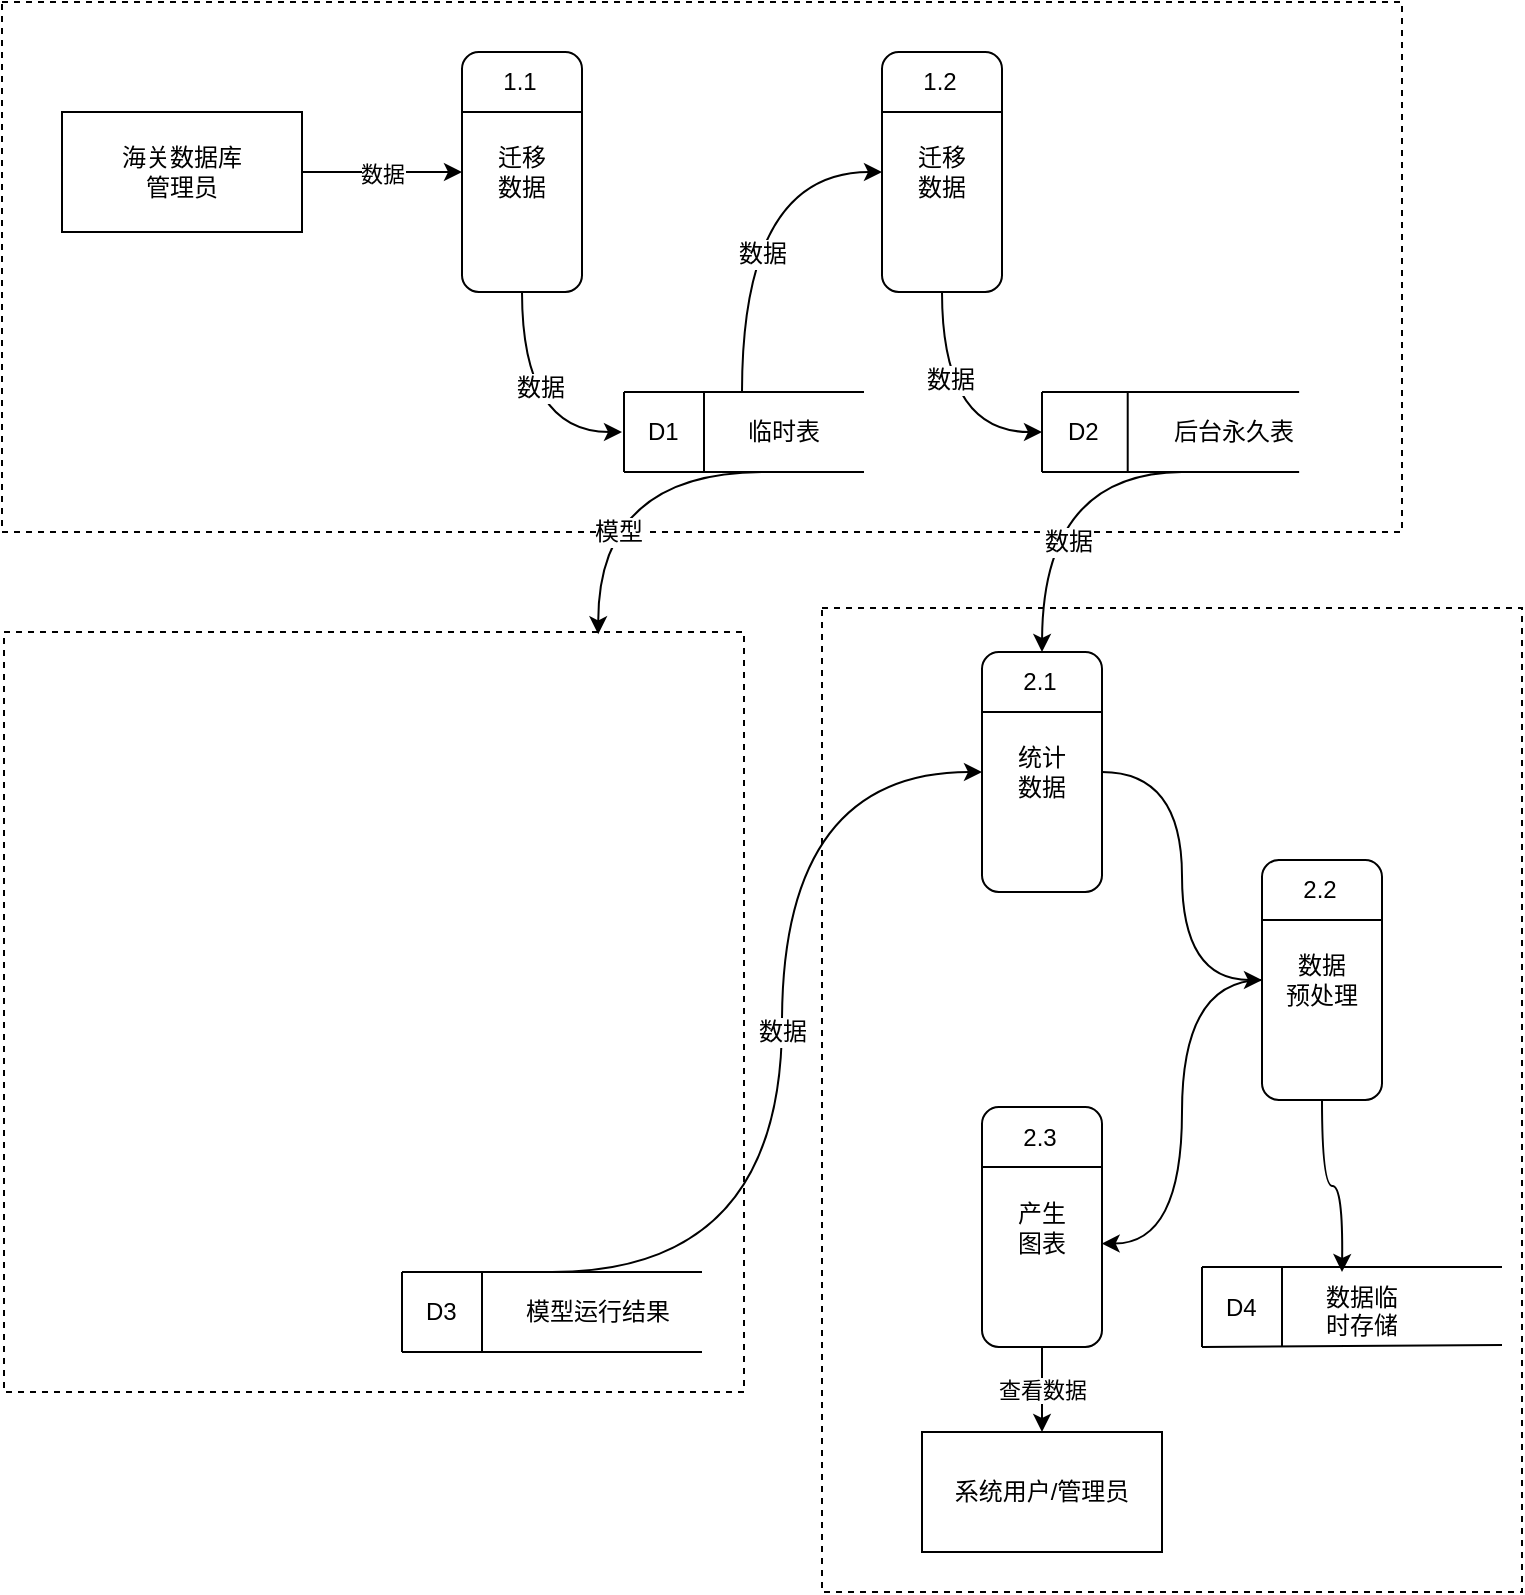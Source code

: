<mxfile version="12.1.3" type="github" pages="3">
  <diagram id="ubA2gV7Gt1cGP0GErZQh" name="数据流图">
    <mxGraphModel dx="1248" dy="713" grid="1" gridSize="10" guides="1" tooltips="1" connect="1" arrows="1" fold="1" page="1" pageScale="1" pageWidth="827" pageHeight="1169" math="0" shadow="0">
      <root>
        <mxCell id="0"/>
        <mxCell id="1" parent="0"/>
        <mxCell id="rPMLSju1ZsLJiRAd3JM2-90" value="" style="rounded=0;whiteSpace=wrap;html=1;dashed=1;" vertex="1" parent="1">
          <mxGeometry x="450" y="308" width="350" height="492" as="geometry"/>
        </mxCell>
        <mxCell id="rPMLSju1ZsLJiRAd3JM2-48" value="" style="rounded=0;whiteSpace=wrap;html=1;dashed=1;" vertex="1" parent="1">
          <mxGeometry x="41" y="320" width="370" height="380" as="geometry"/>
        </mxCell>
        <mxCell id="rPMLSju1ZsLJiRAd3JM2-35" value="" style="rounded=0;whiteSpace=wrap;html=1;dashed=1;" vertex="1" parent="1">
          <mxGeometry x="40" y="5" width="700" height="265" as="geometry"/>
        </mxCell>
        <mxCell id="rPMLSju1ZsLJiRAd3JM2-3" value="数据" style="edgeStyle=orthogonalEdgeStyle;rounded=0;orthogonalLoop=1;jettySize=auto;html=1;" edge="1" parent="1" source="rPMLSju1ZsLJiRAd3JM2-1">
          <mxGeometry relative="1" as="geometry">
            <mxPoint x="270" y="90" as="targetPoint"/>
          </mxGeometry>
        </mxCell>
        <mxCell id="rPMLSju1ZsLJiRAd3JM2-1" value="海关数据库&lt;br&gt;管理员" style="rounded=0;whiteSpace=wrap;html=1;" vertex="1" parent="1">
          <mxGeometry x="70" y="60" width="120" height="60" as="geometry"/>
        </mxCell>
        <mxCell id="rPMLSju1ZsLJiRAd3JM2-16" style="edgeStyle=orthogonalEdgeStyle;rounded=0;orthogonalLoop=1;jettySize=auto;html=1;curved=1;" edge="1" parent="1" source="rPMLSju1ZsLJiRAd3JM2-4">
          <mxGeometry relative="1" as="geometry">
            <mxPoint x="350" y="220" as="targetPoint"/>
            <Array as="points">
              <mxPoint x="300" y="220"/>
            </Array>
          </mxGeometry>
        </mxCell>
        <mxCell id="rPMLSju1ZsLJiRAd3JM2-36" value="数据" style="text;html=1;resizable=0;points=[];align=center;verticalAlign=middle;labelBackgroundColor=#ffffff;" vertex="1" connectable="0" parent="rPMLSju1ZsLJiRAd3JM2-16">
          <mxGeometry x="-0.2" y="9" relative="1" as="geometry">
            <mxPoint as="offset"/>
          </mxGeometry>
        </mxCell>
        <mxCell id="rPMLSju1ZsLJiRAd3JM2-4" value="迁移&lt;br&gt;数据" style="rounded=1;whiteSpace=wrap;html=1;rotation=0;arcSize=14;" vertex="1" parent="1">
          <mxGeometry x="270" y="30" width="60" height="120" as="geometry"/>
        </mxCell>
        <mxCell id="rPMLSju1ZsLJiRAd3JM2-6" value="" style="endArrow=none;html=1;entryX=1;entryY=0.25;entryDx=0;entryDy=0;exitX=0;exitY=0.25;exitDx=0;exitDy=0;" edge="1" parent="1" source="rPMLSju1ZsLJiRAd3JM2-4" target="rPMLSju1ZsLJiRAd3JM2-4">
          <mxGeometry width="50" height="50" relative="1" as="geometry">
            <mxPoint x="470" y="171" as="sourcePoint"/>
            <mxPoint x="440" y="120" as="targetPoint"/>
          </mxGeometry>
        </mxCell>
        <mxCell id="rPMLSju1ZsLJiRAd3JM2-7" value="1.1" style="text;html=1;strokeColor=none;fillColor=none;align=center;verticalAlign=middle;whiteSpace=wrap;rounded=0;" vertex="1" parent="1">
          <mxGeometry x="279" y="35" width="40" height="20" as="geometry"/>
        </mxCell>
        <mxCell id="rPMLSju1ZsLJiRAd3JM2-12" value="" style="group" vertex="1" connectable="0" parent="1">
          <mxGeometry x="351" y="200" width="120" height="40" as="geometry"/>
        </mxCell>
        <mxCell id="rPMLSju1ZsLJiRAd3JM2-8" value="" style="endArrow=none;html=1;" edge="1" parent="rPMLSju1ZsLJiRAd3JM2-12">
          <mxGeometry width="50" height="50" relative="1" as="geometry">
            <mxPoint as="sourcePoint"/>
            <mxPoint x="120" as="targetPoint"/>
          </mxGeometry>
        </mxCell>
        <mxCell id="rPMLSju1ZsLJiRAd3JM2-9" value="" style="endArrow=none;html=1;" edge="1" parent="rPMLSju1ZsLJiRAd3JM2-12">
          <mxGeometry width="50" height="50" relative="1" as="geometry">
            <mxPoint y="40" as="sourcePoint"/>
            <mxPoint x="120" y="40" as="targetPoint"/>
          </mxGeometry>
        </mxCell>
        <mxCell id="rPMLSju1ZsLJiRAd3JM2-10" value="" style="endArrow=none;html=1;" edge="1" parent="rPMLSju1ZsLJiRAd3JM2-12">
          <mxGeometry width="50" height="50" relative="1" as="geometry">
            <mxPoint y="40" as="sourcePoint"/>
            <mxPoint as="targetPoint"/>
          </mxGeometry>
        </mxCell>
        <mxCell id="rPMLSju1ZsLJiRAd3JM2-11" value="" style="endArrow=none;html=1;" edge="1" parent="rPMLSju1ZsLJiRAd3JM2-12">
          <mxGeometry width="50" height="50" relative="1" as="geometry">
            <mxPoint x="40" y="40" as="sourcePoint"/>
            <mxPoint x="40" as="targetPoint"/>
          </mxGeometry>
        </mxCell>
        <mxCell id="rPMLSju1ZsLJiRAd3JM2-15" value="临时表" style="text;html=1;resizable=0;points=[];autosize=1;align=left;verticalAlign=top;spacingTop=-4;" vertex="1" parent="rPMLSju1ZsLJiRAd3JM2-12">
          <mxGeometry x="60" y="10" width="50" height="20" as="geometry"/>
        </mxCell>
        <mxCell id="rPMLSju1ZsLJiRAd3JM2-14" value="D1" style="text;html=1;resizable=0;points=[];autosize=1;align=left;verticalAlign=top;spacingTop=-4;" vertex="1" parent="rPMLSju1ZsLJiRAd3JM2-12">
          <mxGeometry x="10" y="10" width="30" height="20" as="geometry"/>
        </mxCell>
        <mxCell id="rPMLSju1ZsLJiRAd3JM2-23" value="" style="group" vertex="1" connectable="0" parent="1">
          <mxGeometry x="480" y="30" width="60" height="120" as="geometry"/>
        </mxCell>
        <mxCell id="rPMLSju1ZsLJiRAd3JM2-20" value="迁移&lt;br&gt;数据" style="rounded=1;whiteSpace=wrap;html=1;rotation=0;arcSize=14;" vertex="1" parent="rPMLSju1ZsLJiRAd3JM2-23">
          <mxGeometry width="60" height="120" as="geometry"/>
        </mxCell>
        <mxCell id="rPMLSju1ZsLJiRAd3JM2-21" value="" style="endArrow=none;html=1;entryX=1;entryY=0.25;entryDx=0;entryDy=0;exitX=0;exitY=0.25;exitDx=0;exitDy=0;" edge="1" parent="rPMLSju1ZsLJiRAd3JM2-23" source="rPMLSju1ZsLJiRAd3JM2-20" target="rPMLSju1ZsLJiRAd3JM2-20">
          <mxGeometry width="50" height="50" relative="1" as="geometry">
            <mxPoint x="200" y="141" as="sourcePoint"/>
            <mxPoint x="170" y="90" as="targetPoint"/>
          </mxGeometry>
        </mxCell>
        <mxCell id="rPMLSju1ZsLJiRAd3JM2-22" value="1.2" style="text;html=1;strokeColor=none;fillColor=none;align=center;verticalAlign=middle;whiteSpace=wrap;rounded=0;" vertex="1" parent="rPMLSju1ZsLJiRAd3JM2-23">
          <mxGeometry x="9" y="5" width="40" height="20" as="geometry"/>
        </mxCell>
        <mxCell id="rPMLSju1ZsLJiRAd3JM2-25" value="" style="endArrow=classic;html=1;entryX=0;entryY=0.5;entryDx=0;entryDy=0;edgeStyle=orthogonalEdgeStyle;curved=1;" edge="1" parent="1" target="rPMLSju1ZsLJiRAd3JM2-20">
          <mxGeometry width="50" height="50" relative="1" as="geometry">
            <mxPoint x="410" y="200" as="sourcePoint"/>
            <mxPoint x="430" y="150" as="targetPoint"/>
            <Array as="points">
              <mxPoint x="410" y="90"/>
            </Array>
          </mxGeometry>
        </mxCell>
        <mxCell id="rPMLSju1ZsLJiRAd3JM2-37" value="数据" style="text;html=1;resizable=0;points=[];align=center;verticalAlign=middle;labelBackgroundColor=#ffffff;" vertex="1" connectable="0" parent="rPMLSju1ZsLJiRAd3JM2-25">
          <mxGeometry x="-0.233" y="-10" relative="1" as="geometry">
            <mxPoint as="offset"/>
          </mxGeometry>
        </mxCell>
        <mxCell id="rPMLSju1ZsLJiRAd3JM2-26" value="" style="group" vertex="1" connectable="0" parent="1">
          <mxGeometry x="560" y="200" width="150" height="40" as="geometry"/>
        </mxCell>
        <mxCell id="rPMLSju1ZsLJiRAd3JM2-27" value="" style="endArrow=none;html=1;" edge="1" parent="rPMLSju1ZsLJiRAd3JM2-26">
          <mxGeometry width="50" height="50" relative="1" as="geometry">
            <mxPoint as="sourcePoint"/>
            <mxPoint x="128.571" as="targetPoint"/>
          </mxGeometry>
        </mxCell>
        <mxCell id="rPMLSju1ZsLJiRAd3JM2-28" value="" style="endArrow=none;html=1;" edge="1" parent="rPMLSju1ZsLJiRAd3JM2-26">
          <mxGeometry width="50" height="50" relative="1" as="geometry">
            <mxPoint y="40" as="sourcePoint"/>
            <mxPoint x="128.571" y="40" as="targetPoint"/>
          </mxGeometry>
        </mxCell>
        <mxCell id="rPMLSju1ZsLJiRAd3JM2-29" value="" style="endArrow=none;html=1;" edge="1" parent="rPMLSju1ZsLJiRAd3JM2-26">
          <mxGeometry width="50" height="50" relative="1" as="geometry">
            <mxPoint y="40" as="sourcePoint"/>
            <mxPoint as="targetPoint"/>
          </mxGeometry>
        </mxCell>
        <mxCell id="rPMLSju1ZsLJiRAd3JM2-30" value="" style="endArrow=none;html=1;" edge="1" parent="rPMLSju1ZsLJiRAd3JM2-26">
          <mxGeometry width="50" height="50" relative="1" as="geometry">
            <mxPoint x="42.857" y="40" as="sourcePoint"/>
            <mxPoint x="42.857" as="targetPoint"/>
          </mxGeometry>
        </mxCell>
        <mxCell id="rPMLSju1ZsLJiRAd3JM2-31" value="后台永久表" style="text;html=1;resizable=0;points=[];autosize=1;align=left;verticalAlign=top;spacingTop=-4;" vertex="1" parent="rPMLSju1ZsLJiRAd3JM2-26">
          <mxGeometry x="64.286" y="10" width="80" height="20" as="geometry"/>
        </mxCell>
        <mxCell id="rPMLSju1ZsLJiRAd3JM2-32" value="D2" style="text;html=1;resizable=0;points=[];autosize=1;align=left;verticalAlign=top;spacingTop=-4;" vertex="1" parent="rPMLSju1ZsLJiRAd3JM2-26">
          <mxGeometry x="10.714" y="10" width="30" height="20" as="geometry"/>
        </mxCell>
        <mxCell id="rPMLSju1ZsLJiRAd3JM2-34" style="edgeStyle=orthogonalEdgeStyle;rounded=0;orthogonalLoop=1;jettySize=auto;html=1;curved=1;" edge="1" parent="1">
          <mxGeometry relative="1" as="geometry">
            <mxPoint x="560" y="220" as="targetPoint"/>
            <mxPoint x="510" y="150" as="sourcePoint"/>
            <Array as="points">
              <mxPoint x="510" y="220"/>
            </Array>
          </mxGeometry>
        </mxCell>
        <mxCell id="rPMLSju1ZsLJiRAd3JM2-38" value="数据" style="text;html=1;resizable=0;points=[];align=center;verticalAlign=middle;labelBackgroundColor=#ffffff;" vertex="1" connectable="0" parent="rPMLSju1ZsLJiRAd3JM2-34">
          <mxGeometry x="-0.267" y="4" relative="1" as="geometry">
            <mxPoint as="offset"/>
          </mxGeometry>
        </mxCell>
        <mxCell id="rPMLSju1ZsLJiRAd3JM2-50" value="" style="endArrow=classic;html=1;edgeStyle=orthogonalEdgeStyle;curved=1;entryX=0.803;entryY=0.003;entryDx=0;entryDy=0;entryPerimeter=0;" edge="1" parent="1" target="rPMLSju1ZsLJiRAd3JM2-48">
          <mxGeometry width="50" height="50" relative="1" as="geometry">
            <mxPoint x="420" y="240" as="sourcePoint"/>
            <mxPoint x="310" y="250" as="targetPoint"/>
          </mxGeometry>
        </mxCell>
        <mxCell id="rPMLSju1ZsLJiRAd3JM2-63" value="模型" style="text;html=1;resizable=0;points=[];align=center;verticalAlign=middle;labelBackgroundColor=#ffffff;" vertex="1" connectable="0" parent="rPMLSju1ZsLJiRAd3JM2-50">
          <mxGeometry x="0.373" y="10" relative="1" as="geometry">
            <mxPoint as="offset"/>
          </mxGeometry>
        </mxCell>
        <mxCell id="rPMLSju1ZsLJiRAd3JM2-51" value="" style="group" vertex="1" connectable="0" parent="1">
          <mxGeometry x="240" y="640" width="150" height="40" as="geometry"/>
        </mxCell>
        <mxCell id="rPMLSju1ZsLJiRAd3JM2-52" value="" style="endArrow=none;html=1;" edge="1" parent="rPMLSju1ZsLJiRAd3JM2-51">
          <mxGeometry width="50" height="50" relative="1" as="geometry">
            <mxPoint as="sourcePoint"/>
            <mxPoint x="150" as="targetPoint"/>
          </mxGeometry>
        </mxCell>
        <mxCell id="rPMLSju1ZsLJiRAd3JM2-53" value="" style="endArrow=none;html=1;" edge="1" parent="rPMLSju1ZsLJiRAd3JM2-51">
          <mxGeometry width="50" height="50" relative="1" as="geometry">
            <mxPoint y="40" as="sourcePoint"/>
            <mxPoint x="150" y="40" as="targetPoint"/>
          </mxGeometry>
        </mxCell>
        <mxCell id="rPMLSju1ZsLJiRAd3JM2-54" value="" style="endArrow=none;html=1;" edge="1" parent="rPMLSju1ZsLJiRAd3JM2-51">
          <mxGeometry width="50" height="50" relative="1" as="geometry">
            <mxPoint y="40" as="sourcePoint"/>
            <mxPoint as="targetPoint"/>
          </mxGeometry>
        </mxCell>
        <mxCell id="rPMLSju1ZsLJiRAd3JM2-55" value="" style="endArrow=none;html=1;" edge="1" parent="rPMLSju1ZsLJiRAd3JM2-51">
          <mxGeometry width="50" height="50" relative="1" as="geometry">
            <mxPoint x="40" y="40" as="sourcePoint"/>
            <mxPoint x="40" as="targetPoint"/>
          </mxGeometry>
        </mxCell>
        <mxCell id="rPMLSju1ZsLJiRAd3JM2-56" value="模型运行结果" style="text;html=1;resizable=0;points=[];autosize=1;align=left;verticalAlign=top;spacingTop=-4;" vertex="1" parent="rPMLSju1ZsLJiRAd3JM2-51">
          <mxGeometry x="60" y="10" width="90" height="20" as="geometry"/>
        </mxCell>
        <mxCell id="rPMLSju1ZsLJiRAd3JM2-57" value="D3" style="text;html=1;resizable=0;points=[];autosize=1;align=left;verticalAlign=top;spacingTop=-4;" vertex="1" parent="rPMLSju1ZsLJiRAd3JM2-51">
          <mxGeometry x="10" y="10" width="30" height="20" as="geometry"/>
        </mxCell>
        <mxCell id="rPMLSju1ZsLJiRAd3JM2-59" value="" style="endArrow=classic;html=1;edgeStyle=orthogonalEdgeStyle;curved=1;entryX=0;entryY=0.5;entryDx=0;entryDy=0;" edge="1" parent="1" target="rPMLSju1ZsLJiRAd3JM2-67">
          <mxGeometry width="50" height="50" relative="1" as="geometry">
            <mxPoint x="315" y="640" as="sourcePoint"/>
            <mxPoint x="500" y="360" as="targetPoint"/>
            <Array as="points">
              <mxPoint x="430" y="640"/>
              <mxPoint x="430" y="390"/>
            </Array>
          </mxGeometry>
        </mxCell>
        <mxCell id="rPMLSju1ZsLJiRAd3JM2-65" value="数据" style="text;html=1;resizable=0;points=[];align=center;verticalAlign=middle;labelBackgroundColor=#ffffff;" vertex="1" connectable="0" parent="rPMLSju1ZsLJiRAd3JM2-59">
          <mxGeometry x="-0.066" y="-53" relative="1" as="geometry">
            <mxPoint x="-53" y="-18" as="offset"/>
          </mxGeometry>
        </mxCell>
        <mxCell id="rPMLSju1ZsLJiRAd3JM2-61" value="" style="endArrow=classic;html=1;entryX=0.5;entryY=0;entryDx=0;entryDy=0;edgeStyle=orthogonalEdgeStyle;curved=1;" edge="1" parent="1">
          <mxGeometry width="50" height="50" relative="1" as="geometry">
            <mxPoint x="630" y="240" as="sourcePoint"/>
            <mxPoint x="560" y="330" as="targetPoint"/>
          </mxGeometry>
        </mxCell>
        <mxCell id="rPMLSju1ZsLJiRAd3JM2-64" value="数据" style="text;html=1;resizable=0;points=[];align=center;verticalAlign=middle;labelBackgroundColor=#ffffff;" vertex="1" connectable="0" parent="rPMLSju1ZsLJiRAd3JM2-61">
          <mxGeometry x="0.299" y="12" relative="1" as="geometry">
            <mxPoint as="offset"/>
          </mxGeometry>
        </mxCell>
        <mxCell id="rPMLSju1ZsLJiRAd3JM2-70" value="" style="group" vertex="1" connectable="0" parent="1">
          <mxGeometry x="530" y="330" width="60" height="120" as="geometry"/>
        </mxCell>
        <mxCell id="rPMLSju1ZsLJiRAd3JM2-67" value="统计&lt;br&gt;数据" style="rounded=1;whiteSpace=wrap;html=1;rotation=0;arcSize=14;" vertex="1" parent="rPMLSju1ZsLJiRAd3JM2-70">
          <mxGeometry width="60" height="120" as="geometry"/>
        </mxCell>
        <mxCell id="rPMLSju1ZsLJiRAd3JM2-68" value="" style="endArrow=none;html=1;entryX=1;entryY=0.25;entryDx=0;entryDy=0;exitX=0;exitY=0.25;exitDx=0;exitDy=0;" edge="1" parent="rPMLSju1ZsLJiRAd3JM2-70" source="rPMLSju1ZsLJiRAd3JM2-67" target="rPMLSju1ZsLJiRAd3JM2-67">
          <mxGeometry width="50" height="50" relative="1" as="geometry">
            <mxPoint x="200" y="141" as="sourcePoint"/>
            <mxPoint x="170" y="90" as="targetPoint"/>
          </mxGeometry>
        </mxCell>
        <mxCell id="rPMLSju1ZsLJiRAd3JM2-69" value="2.1" style="text;html=1;strokeColor=none;fillColor=none;align=center;verticalAlign=middle;whiteSpace=wrap;rounded=0;" vertex="1" parent="rPMLSju1ZsLJiRAd3JM2-70">
          <mxGeometry x="9" y="5" width="40" height="20" as="geometry"/>
        </mxCell>
        <mxCell id="rPMLSju1ZsLJiRAd3JM2-71" value="" style="group" vertex="1" connectable="0" parent="1">
          <mxGeometry x="640" y="637.5" width="150" height="40" as="geometry"/>
        </mxCell>
        <mxCell id="rPMLSju1ZsLJiRAd3JM2-72" value="" style="endArrow=none;html=1;" edge="1" parent="rPMLSju1ZsLJiRAd3JM2-71">
          <mxGeometry width="50" height="50" relative="1" as="geometry">
            <mxPoint as="sourcePoint"/>
            <mxPoint x="150" as="targetPoint"/>
          </mxGeometry>
        </mxCell>
        <mxCell id="rPMLSju1ZsLJiRAd3JM2-73" value="" style="endArrow=none;html=1;" edge="1" parent="rPMLSju1ZsLJiRAd3JM2-71">
          <mxGeometry width="50" height="50" relative="1" as="geometry">
            <mxPoint y="40" as="sourcePoint"/>
            <mxPoint x="150" y="39" as="targetPoint"/>
          </mxGeometry>
        </mxCell>
        <mxCell id="rPMLSju1ZsLJiRAd3JM2-74" value="" style="endArrow=none;html=1;" edge="1" parent="rPMLSju1ZsLJiRAd3JM2-71">
          <mxGeometry width="50" height="50" relative="1" as="geometry">
            <mxPoint y="40" as="sourcePoint"/>
            <mxPoint as="targetPoint"/>
          </mxGeometry>
        </mxCell>
        <mxCell id="rPMLSju1ZsLJiRAd3JM2-75" value="" style="endArrow=none;html=1;" edge="1" parent="rPMLSju1ZsLJiRAd3JM2-71">
          <mxGeometry width="50" height="50" relative="1" as="geometry">
            <mxPoint x="40" y="40" as="sourcePoint"/>
            <mxPoint x="40" as="targetPoint"/>
          </mxGeometry>
        </mxCell>
        <mxCell id="rPMLSju1ZsLJiRAd3JM2-76" value="数据临&lt;br&gt;时存储" style="text;html=1;resizable=0;points=[];autosize=1;align=left;verticalAlign=top;spacingTop=-4;" vertex="1" parent="rPMLSju1ZsLJiRAd3JM2-71">
          <mxGeometry x="60" y="5" width="50" height="30" as="geometry"/>
        </mxCell>
        <mxCell id="rPMLSju1ZsLJiRAd3JM2-77" value="D4" style="text;html=1;resizable=0;points=[];autosize=1;align=left;verticalAlign=top;spacingTop=-4;" vertex="1" parent="rPMLSju1ZsLJiRAd3JM2-71">
          <mxGeometry x="10" y="10" width="30" height="20" as="geometry"/>
        </mxCell>
        <mxCell id="rPMLSju1ZsLJiRAd3JM2-80" value="" style="group" vertex="1" connectable="0" parent="1">
          <mxGeometry x="530" y="557.5" width="60" height="120" as="geometry"/>
        </mxCell>
        <mxCell id="rPMLSju1ZsLJiRAd3JM2-81" value="产生&lt;br&gt;图表" style="rounded=1;whiteSpace=wrap;html=1;rotation=0;arcSize=14;" vertex="1" parent="rPMLSju1ZsLJiRAd3JM2-80">
          <mxGeometry width="60" height="120" as="geometry"/>
        </mxCell>
        <mxCell id="rPMLSju1ZsLJiRAd3JM2-82" value="" style="endArrow=none;html=1;entryX=1;entryY=0.25;entryDx=0;entryDy=0;exitX=0;exitY=0.25;exitDx=0;exitDy=0;" edge="1" parent="rPMLSju1ZsLJiRAd3JM2-80" source="rPMLSju1ZsLJiRAd3JM2-81" target="rPMLSju1ZsLJiRAd3JM2-81">
          <mxGeometry width="50" height="50" relative="1" as="geometry">
            <mxPoint x="200" y="141" as="sourcePoint"/>
            <mxPoint x="170" y="90" as="targetPoint"/>
          </mxGeometry>
        </mxCell>
        <mxCell id="rPMLSju1ZsLJiRAd3JM2-83" value="2.3" style="text;html=1;strokeColor=none;fillColor=none;align=center;verticalAlign=middle;whiteSpace=wrap;rounded=0;" vertex="1" parent="rPMLSju1ZsLJiRAd3JM2-80">
          <mxGeometry x="9" y="5" width="40" height="20" as="geometry"/>
        </mxCell>
        <mxCell id="rPMLSju1ZsLJiRAd3JM2-88" value="系统用户/管理员" style="rounded=0;whiteSpace=wrap;html=1;" vertex="1" parent="1">
          <mxGeometry x="500" y="720" width="120" height="60" as="geometry"/>
        </mxCell>
        <mxCell id="rPMLSju1ZsLJiRAd3JM2-89" value="查看数据" style="edgeStyle=orthogonalEdgeStyle;curved=1;rounded=0;orthogonalLoop=1;jettySize=auto;html=1;exitX=0.5;exitY=1;exitDx=0;exitDy=0;entryX=0.5;entryY=0;entryDx=0;entryDy=0;" edge="1" parent="1" source="rPMLSju1ZsLJiRAd3JM2-81" target="rPMLSju1ZsLJiRAd3JM2-88">
          <mxGeometry relative="1" as="geometry"/>
        </mxCell>
        <mxCell id="oUGb6AUdclbcwacasClZ-1" value="" style="group" vertex="1" connectable="0" parent="1">
          <mxGeometry x="670" y="434" width="60" height="120" as="geometry"/>
        </mxCell>
        <mxCell id="oUGb6AUdclbcwacasClZ-2" value="数据&lt;br&gt;预处理" style="rounded=1;whiteSpace=wrap;html=1;rotation=0;arcSize=14;" vertex="1" parent="oUGb6AUdclbcwacasClZ-1">
          <mxGeometry width="60" height="120" as="geometry"/>
        </mxCell>
        <mxCell id="oUGb6AUdclbcwacasClZ-3" value="" style="endArrow=none;html=1;entryX=1;entryY=0.25;entryDx=0;entryDy=0;exitX=0;exitY=0.25;exitDx=0;exitDy=0;" edge="1" parent="oUGb6AUdclbcwacasClZ-1" source="oUGb6AUdclbcwacasClZ-2" target="oUGb6AUdclbcwacasClZ-2">
          <mxGeometry width="50" height="50" relative="1" as="geometry">
            <mxPoint x="200" y="141" as="sourcePoint"/>
            <mxPoint x="170" y="90" as="targetPoint"/>
          </mxGeometry>
        </mxCell>
        <mxCell id="oUGb6AUdclbcwacasClZ-4" value="2.2" style="text;html=1;strokeColor=none;fillColor=none;align=center;verticalAlign=middle;whiteSpace=wrap;rounded=0;" vertex="1" parent="oUGb6AUdclbcwacasClZ-1">
          <mxGeometry x="9" y="5" width="40" height="20" as="geometry"/>
        </mxCell>
        <mxCell id="oUGb6AUdclbcwacasClZ-5" value="" style="endArrow=classic;html=1;fontSize=14;exitX=1;exitY=0.5;exitDx=0;exitDy=0;edgeStyle=orthogonalEdgeStyle;curved=1;entryX=0;entryY=0.5;entryDx=0;entryDy=0;" edge="1" parent="1" source="rPMLSju1ZsLJiRAd3JM2-67" target="oUGb6AUdclbcwacasClZ-2">
          <mxGeometry width="50" height="50" relative="1" as="geometry">
            <mxPoint x="610" y="410" as="sourcePoint"/>
            <mxPoint x="670" y="500" as="targetPoint"/>
            <Array as="points">
              <mxPoint x="630" y="390"/>
              <mxPoint x="630" y="494"/>
            </Array>
          </mxGeometry>
        </mxCell>
        <mxCell id="oUGb6AUdclbcwacasClZ-6" value="" style="endArrow=classic;html=1;fontSize=14;entryX=0.997;entryY=0.569;entryDx=0;entryDy=0;entryPerimeter=0;exitX=0;exitY=0.5;exitDx=0;exitDy=0;edgeStyle=orthogonalEdgeStyle;curved=1;" edge="1" parent="1" source="oUGb6AUdclbcwacasClZ-2" target="rPMLSju1ZsLJiRAd3JM2-81">
          <mxGeometry width="50" height="50" relative="1" as="geometry">
            <mxPoint x="560" y="530" as="sourcePoint"/>
            <mxPoint x="610" y="480" as="targetPoint"/>
          </mxGeometry>
        </mxCell>
        <mxCell id="oUGb6AUdclbcwacasClZ-7" value="" style="endArrow=classic;html=1;fontSize=14;exitX=0.5;exitY=1;exitDx=0;exitDy=0;edgeStyle=orthogonalEdgeStyle;curved=1;" edge="1" parent="1" source="oUGb6AUdclbcwacasClZ-2">
          <mxGeometry width="50" height="50" relative="1" as="geometry">
            <mxPoint x="560" y="540" as="sourcePoint"/>
            <mxPoint x="710" y="640" as="targetPoint"/>
          </mxGeometry>
        </mxCell>
      </root>
    </mxGraphModel>
  </diagram>
  <diagram id="EicwNo6qus39ETuioe7i" name="体系结构图">
    <mxGraphModel dx="1248" dy="713" grid="1" gridSize="10" guides="1" tooltips="1" connect="1" arrows="1" fold="1" page="1" pageScale="1" pageWidth="827" pageHeight="1169" math="0" shadow="0">
      <root>
        <mxCell id="HyjM6ZddyKhIQpdsh5LG-0"/>
        <mxCell id="HyjM6ZddyKhIQpdsh5LG-1" parent="HyjM6ZddyKhIQpdsh5LG-0"/>
        <mxCell id="7Y6NzCqYJmaGA83m4ck8-0" value="海关业务人员" style="rounded=0;whiteSpace=wrap;html=1;" vertex="1" parent="HyjM6ZddyKhIQpdsh5LG-1">
          <mxGeometry x="80" y="40" width="560" height="100" as="geometry"/>
        </mxCell>
        <mxCell id="7Y6NzCqYJmaGA83m4ck8-6" value="" style="rounded=0;whiteSpace=wrap;html=1;" vertex="1" parent="HyjM6ZddyKhIQpdsh5LG-1">
          <mxGeometry x="80" y="140" width="560" height="100" as="geometry"/>
        </mxCell>
        <mxCell id="7Y6NzCqYJmaGA83m4ck8-7" value="" style="rounded=0;whiteSpace=wrap;html=1;" vertex="1" parent="HyjM6ZddyKhIQpdsh5LG-1">
          <mxGeometry x="80" y="240" width="560" height="100" as="geometry"/>
        </mxCell>
        <mxCell id="7Y6NzCqYJmaGA83m4ck8-8" value="综合检索" style="rounded=0;whiteSpace=wrap;html=1;" vertex="1" parent="HyjM6ZddyKhIQpdsh5LG-1">
          <mxGeometry x="140" y="160" width="80" height="30" as="geometry"/>
        </mxCell>
        <mxCell id="7Y6NzCqYJmaGA83m4ck8-9" value="关区分布&lt;span style=&quot;font-family: &amp;#34;helvetica&amp;#34; , &amp;#34;arial&amp;#34; , sans-serif ; font-size: 0px ; white-space: nowrap&quot;&gt;%3CmxGraphModel%3E%3Croot%3E%3CmxCell%20id%3D%220%22%2F%3E%3CmxCell%20id%3D%221%22%20parent%3D%220%22%2F%3E%3CmxCell%20id%3D%222%22%20value%3D%22%E7%BB%BC%E5%90%88%E6%A3%80%E7%B4%A2%22%20style%3D%22rounded%3D0%3BwhiteSpace%3Dwrap%3Bhtml%3D1%3B%22%20vertex%3D%221%22%20parent%3D%221%22%3E%3CmxGeometry%20x%3D%22140%22%20y%3D%22160%22%20width%3D%2280%22%20height%3D%2230%22%20as%3D%22geometry%22%2F%3E%3C%2FmxCell%3E%3C%2Froot%3E%3C%2FmxGraphModel%3E&lt;/span&gt;" style="rounded=0;whiteSpace=wrap;html=1;" vertex="1" parent="HyjM6ZddyKhIQpdsh5LG-1">
          <mxGeometry x="260" y="160" width="80" height="30" as="geometry"/>
        </mxCell>
        <mxCell id="7Y6NzCqYJmaGA83m4ck8-10" value="运输方式分布" style="rounded=0;whiteSpace=wrap;html=1;" vertex="1" parent="HyjM6ZddyKhIQpdsh5LG-1">
          <mxGeometry x="380" y="160" width="80" height="30" as="geometry"/>
        </mxCell>
        <mxCell id="7Y6NzCqYJmaGA83m4ck8-11" value="监管方式分布" style="rounded=0;whiteSpace=wrap;html=1;" vertex="1" parent="HyjM6ZddyKhIQpdsh5LG-1">
          <mxGeometry x="500" y="160" width="80" height="30" as="geometry"/>
        </mxCell>
        <mxCell id="7Y6NzCqYJmaGA83m4ck8-12" value="模型评估" style="rounded=0;whiteSpace=wrap;html=1;" vertex="1" parent="HyjM6ZddyKhIQpdsh5LG-1">
          <mxGeometry x="140" y="200" width="80" height="30" as="geometry"/>
        </mxCell>
        <mxCell id="7Y6NzCqYJmaGA83m4ck8-13" value="报关单示例" style="rounded=0;whiteSpace=wrap;html=1;" vertex="1" parent="HyjM6ZddyKhIQpdsh5LG-1">
          <mxGeometry x="260" y="200" width="80" height="30" as="geometry"/>
        </mxCell>
        <mxCell id="7Y6NzCqYJmaGA83m4ck8-16" value="模型管理" style="rounded=0;whiteSpace=wrap;html=1;" vertex="1" parent="HyjM6ZddyKhIQpdsh5LG-1">
          <mxGeometry x="380" y="200" width="80" height="30" as="geometry"/>
        </mxCell>
        <mxCell id="oQCZNnZv7qxwUJf4SbQZ-1" value="数据管理" style="rounded=0;whiteSpace=wrap;html=1;" vertex="1" parent="HyjM6ZddyKhIQpdsh5LG-1">
          <mxGeometry x="200" y="254" width="80" height="30" as="geometry"/>
        </mxCell>
        <mxCell id="oQCZNnZv7qxwUJf4SbQZ-2" value="模型管理" style="rounded=0;whiteSpace=wrap;html=1;" vertex="1" parent="HyjM6ZddyKhIQpdsh5LG-1">
          <mxGeometry x="320" y="254" width="80" height="30" as="geometry"/>
        </mxCell>
        <mxCell id="oQCZNnZv7qxwUJf4SbQZ-3" value="运行控制" style="rounded=0;whiteSpace=wrap;html=1;" vertex="1" parent="HyjM6ZddyKhIQpdsh5LG-1">
          <mxGeometry x="440" y="254" width="80" height="30" as="geometry"/>
        </mxCell>
        <mxCell id="oQCZNnZv7qxwUJf4SbQZ-4" value="异常识别分析" style="rounded=0;whiteSpace=wrap;html=1;" vertex="1" parent="HyjM6ZddyKhIQpdsh5LG-1">
          <mxGeometry x="320" y="296" width="80" height="30" as="geometry"/>
        </mxCell>
        <mxCell id="oQCZNnZv7qxwUJf4SbQZ-5" value="查询管理" style="rounded=0;whiteSpace=wrap;html=1;" vertex="1" parent="HyjM6ZddyKhIQpdsh5LG-1">
          <mxGeometry x="200" y="296" width="80" height="30" as="geometry"/>
        </mxCell>
        <mxCell id="oQCZNnZv7qxwUJf4SbQZ-6" value="" style="rounded=0;whiteSpace=wrap;html=1;" vertex="1" parent="HyjM6ZddyKhIQpdsh5LG-1">
          <mxGeometry x="80" y="340" width="560" height="100" as="geometry"/>
        </mxCell>
        <mxCell id="oQCZNnZv7qxwUJf4SbQZ-7" value="报关单数据" style="rounded=0;whiteSpace=wrap;html=1;" vertex="1" parent="HyjM6ZddyKhIQpdsh5LG-1">
          <mxGeometry x="140" y="375" width="80" height="30" as="geometry"/>
        </mxCell>
        <mxCell id="oQCZNnZv7qxwUJf4SbQZ-8" value="查验记录" style="rounded=0;whiteSpace=wrap;html=1;" vertex="1" parent="HyjM6ZddyKhIQpdsh5LG-1">
          <mxGeometry x="260" y="375" width="80" height="30" as="geometry"/>
        </mxCell>
        <mxCell id="oQCZNnZv7qxwUJf4SbQZ-9" value="数据统计记录" style="rounded=0;whiteSpace=wrap;html=1;" vertex="1" parent="HyjM6ZddyKhIQpdsh5LG-1">
          <mxGeometry x="380" y="375" width="80" height="30" as="geometry"/>
        </mxCell>
        <mxCell id="oQCZNnZv7qxwUJf4SbQZ-10" value="" style="rounded=0;whiteSpace=wrap;html=1;" vertex="1" parent="HyjM6ZddyKhIQpdsh5LG-1">
          <mxGeometry x="80" y="440" width="560" height="100" as="geometry"/>
        </mxCell>
        <mxCell id="oQCZNnZv7qxwUJf4SbQZ-11" value="......" style="rounded=0;whiteSpace=wrap;html=1;" vertex="1" parent="HyjM6ZddyKhIQpdsh5LG-1">
          <mxGeometry x="500" y="375" width="80" height="30" as="geometry"/>
        </mxCell>
        <mxCell id="oQCZNnZv7qxwUJf4SbQZ-12" value="......" style="rounded=0;whiteSpace=wrap;html=1;" vertex="1" parent="HyjM6ZddyKhIQpdsh5LG-1">
          <mxGeometry x="440" y="297" width="80" height="30" as="geometry"/>
        </mxCell>
        <mxCell id="oQCZNnZv7qxwUJf4SbQZ-13" value="......" style="rounded=0;whiteSpace=wrap;html=1;" vertex="1" parent="HyjM6ZddyKhIQpdsh5LG-1">
          <mxGeometry x="500" y="200" width="80" height="30" as="geometry"/>
        </mxCell>
        <mxCell id="1-E-1Fypj7L4vWi0Ox_i-0" value="服务器" style="rounded=0;whiteSpace=wrap;html=1;" vertex="1" parent="HyjM6ZddyKhIQpdsh5LG-1">
          <mxGeometry x="127" y="475" width="80" height="30" as="geometry"/>
        </mxCell>
        <mxCell id="1-E-1Fypj7L4vWi0Ox_i-1" value="数据库" style="rounded=0;whiteSpace=wrap;html=1;" vertex="1" parent="HyjM6ZddyKhIQpdsh5LG-1">
          <mxGeometry x="227" y="475" width="80" height="30" as="geometry"/>
        </mxCell>
        <mxCell id="1-E-1Fypj7L4vWi0Ox_i-2" value="中间件" style="rounded=0;whiteSpace=wrap;html=1;" vertex="1" parent="HyjM6ZddyKhIQpdsh5LG-1">
          <mxGeometry x="327" y="475" width="80" height="30" as="geometry"/>
        </mxCell>
        <mxCell id="1-E-1Fypj7L4vWi0Ox_i-3" value="基础软件" style="rounded=0;whiteSpace=wrap;html=1;" vertex="1" parent="HyjM6ZddyKhIQpdsh5LG-1">
          <mxGeometry x="427" y="475" width="80" height="30" as="geometry"/>
        </mxCell>
        <mxCell id="1-E-1Fypj7L4vWi0Ox_i-4" value="......" style="rounded=0;whiteSpace=wrap;html=1;" vertex="1" parent="HyjM6ZddyKhIQpdsh5LG-1">
          <mxGeometry x="527" y="475" width="80" height="30" as="geometry"/>
        </mxCell>
        <mxCell id="1-E-1Fypj7L4vWi0Ox_i-5" value="表现层" style="text;html=1;strokeColor=none;fillColor=none;align=center;verticalAlign=middle;whiteSpace=wrap;rounded=0;fontSize=14;" vertex="1" parent="HyjM6ZddyKhIQpdsh5LG-1">
          <mxGeometry x="90" y="157.5" width="20" height="65" as="geometry"/>
        </mxCell>
        <mxCell id="1-E-1Fypj7L4vWi0Ox_i-8" value="业务层" style="text;html=1;strokeColor=none;fillColor=none;align=center;verticalAlign=middle;whiteSpace=wrap;rounded=0;fontSize=14;" vertex="1" parent="HyjM6ZddyKhIQpdsh5LG-1">
          <mxGeometry x="90" y="257.5" width="20" height="65" as="geometry"/>
        </mxCell>
        <mxCell id="1-E-1Fypj7L4vWi0Ox_i-9" value="数据层" style="text;html=1;strokeColor=none;fillColor=none;align=center;verticalAlign=middle;whiteSpace=wrap;rounded=0;fontSize=14;" vertex="1" parent="HyjM6ZddyKhIQpdsh5LG-1">
          <mxGeometry x="90" y="357.5" width="20" height="65" as="geometry"/>
        </mxCell>
        <mxCell id="1-E-1Fypj7L4vWi0Ox_i-10" value="基础层" style="text;html=1;strokeColor=none;fillColor=none;align=center;verticalAlign=middle;whiteSpace=wrap;rounded=0;fontSize=14;" vertex="1" parent="HyjM6ZddyKhIQpdsh5LG-1">
          <mxGeometry x="90" y="457.5" width="20" height="65" as="geometry"/>
        </mxCell>
        <mxCell id="1-E-1Fypj7L4vWi0Ox_i-11" value="用户" style="text;html=1;strokeColor=none;fillColor=none;align=center;verticalAlign=middle;whiteSpace=wrap;rounded=0;fontSize=14;" vertex="1" parent="HyjM6ZddyKhIQpdsh5LG-1">
          <mxGeometry x="90" y="57.5" width="20" height="65" as="geometry"/>
        </mxCell>
      </root>
    </mxGraphModel>
  </diagram>
  <diagram id="4q86nTcR3-ZHTWAcshlE" name="功能结构图">
    <mxGraphModel dx="1248" dy="713" grid="1" gridSize="10" guides="1" tooltips="1" connect="1" arrows="1" fold="1" page="1" pageScale="1" pageWidth="827" pageHeight="1169" math="0" shadow="0">
      <root>
        <mxCell id="YjpKwe9_-FChdQdzL1Lq-0"/>
        <mxCell id="YjpKwe9_-FChdQdzL1Lq-1" parent="YjpKwe9_-FChdQdzL1Lq-0"/>
        <mxCell id="YjpKwe9_-FChdQdzL1Lq-6" style="rounded=0;orthogonalLoop=1;jettySize=auto;html=1;edgeStyle=orthogonalEdgeStyle;" edge="1" parent="YjpKwe9_-FChdQdzL1Lq-1" source="YjpKwe9_-FChdQdzL1Lq-2" target="YjpKwe9_-FChdQdzL1Lq-3">
          <mxGeometry relative="1" as="geometry"/>
        </mxCell>
        <mxCell id="YjpKwe9_-FChdQdzL1Lq-7" style="edgeStyle=orthogonalEdgeStyle;rounded=0;orthogonalLoop=1;jettySize=auto;html=1;entryX=0.5;entryY=0;entryDx=0;entryDy=0;" edge="1" parent="YjpKwe9_-FChdQdzL1Lq-1" source="YjpKwe9_-FChdQdzL1Lq-2" target="YjpKwe9_-FChdQdzL1Lq-4">
          <mxGeometry relative="1" as="geometry"/>
        </mxCell>
        <mxCell id="YjpKwe9_-FChdQdzL1Lq-8" style="edgeStyle=orthogonalEdgeStyle;rounded=0;orthogonalLoop=1;jettySize=auto;html=1;" edge="1" parent="YjpKwe9_-FChdQdzL1Lq-1" source="YjpKwe9_-FChdQdzL1Lq-2" target="YjpKwe9_-FChdQdzL1Lq-5">
          <mxGeometry relative="1" as="geometry"/>
        </mxCell>
        <mxCell id="YjpKwe9_-FChdQdzL1Lq-2" value="海关大数据分析校验平台" style="rounded=0;whiteSpace=wrap;html=1;" vertex="1" parent="YjpKwe9_-FChdQdzL1Lq-1">
          <mxGeometry x="290" y="20" width="247" height="60" as="geometry"/>
        </mxCell>
        <mxCell id="YjpKwe9_-FChdQdzL1Lq-3" value="模型" style="rounded=0;whiteSpace=wrap;html=1;" vertex="1" parent="YjpKwe9_-FChdQdzL1Lq-1">
          <mxGeometry x="170" y="130" width="120" height="60" as="geometry"/>
        </mxCell>
        <mxCell id="YjpKwe9_-FChdQdzL1Lq-13" style="edgeStyle=orthogonalEdgeStyle;rounded=0;orthogonalLoop=1;jettySize=auto;html=1;entryX=0.5;entryY=0;entryDx=0;entryDy=0;" edge="1" parent="YjpKwe9_-FChdQdzL1Lq-1" source="YjpKwe9_-FChdQdzL1Lq-4" target="YjpKwe9_-FChdQdzL1Lq-9">
          <mxGeometry relative="1" as="geometry"/>
        </mxCell>
        <mxCell id="YjpKwe9_-FChdQdzL1Lq-14" style="edgeStyle=orthogonalEdgeStyle;rounded=0;orthogonalLoop=1;jettySize=auto;html=1;entryX=0.5;entryY=0;entryDx=0;entryDy=0;" edge="1" parent="YjpKwe9_-FChdQdzL1Lq-1" source="YjpKwe9_-FChdQdzL1Lq-4" target="YjpKwe9_-FChdQdzL1Lq-10">
          <mxGeometry relative="1" as="geometry"/>
        </mxCell>
        <mxCell id="YjpKwe9_-FChdQdzL1Lq-15" style="edgeStyle=orthogonalEdgeStyle;rounded=0;orthogonalLoop=1;jettySize=auto;html=1;entryX=0.5;entryY=0;entryDx=0;entryDy=0;" edge="1" parent="YjpKwe9_-FChdQdzL1Lq-1" source="YjpKwe9_-FChdQdzL1Lq-4" target="YjpKwe9_-FChdQdzL1Lq-12">
          <mxGeometry relative="1" as="geometry"/>
        </mxCell>
        <mxCell id="YjpKwe9_-FChdQdzL1Lq-4" value="数据更新" style="rounded=0;whiteSpace=wrap;html=1;" vertex="1" parent="YjpKwe9_-FChdQdzL1Lq-1">
          <mxGeometry x="353.5" y="130" width="120" height="60" as="geometry"/>
        </mxCell>
        <mxCell id="YjpKwe9_-FChdQdzL1Lq-20" style="edgeStyle=orthogonalEdgeStyle;rounded=0;orthogonalLoop=1;jettySize=auto;html=1;" edge="1" parent="YjpKwe9_-FChdQdzL1Lq-1" source="YjpKwe9_-FChdQdzL1Lq-5" target="YjpKwe9_-FChdQdzL1Lq-18">
          <mxGeometry relative="1" as="geometry"/>
        </mxCell>
        <mxCell id="YjpKwe9_-FChdQdzL1Lq-21" style="edgeStyle=orthogonalEdgeStyle;rounded=0;orthogonalLoop=1;jettySize=auto;html=1;entryX=0.5;entryY=0;entryDx=0;entryDy=0;" edge="1" parent="YjpKwe9_-FChdQdzL1Lq-1" source="YjpKwe9_-FChdQdzL1Lq-5" target="YjpKwe9_-FChdQdzL1Lq-17">
          <mxGeometry relative="1" as="geometry"/>
        </mxCell>
        <mxCell id="YjpKwe9_-FChdQdzL1Lq-22" style="edgeStyle=orthogonalEdgeStyle;rounded=0;orthogonalLoop=1;jettySize=auto;html=1;entryX=0.5;entryY=0;entryDx=0;entryDy=0;" edge="1" parent="YjpKwe9_-FChdQdzL1Lq-1" source="YjpKwe9_-FChdQdzL1Lq-5" target="YjpKwe9_-FChdQdzL1Lq-19">
          <mxGeometry relative="1" as="geometry"/>
        </mxCell>
        <mxCell id="bGLTlVk_7r2qo4EZMqsP-1" style="edgeStyle=orthogonalEdgeStyle;rounded=0;orthogonalLoop=1;jettySize=auto;html=1;entryX=0.5;entryY=0;entryDx=0;entryDy=0;" edge="1" parent="YjpKwe9_-FChdQdzL1Lq-1" source="YjpKwe9_-FChdQdzL1Lq-5" target="bGLTlVk_7r2qo4EZMqsP-0">
          <mxGeometry relative="1" as="geometry"/>
        </mxCell>
        <mxCell id="YjpKwe9_-FChdQdzL1Lq-5" value="后台系统" style="rounded=0;whiteSpace=wrap;html=1;" vertex="1" parent="YjpKwe9_-FChdQdzL1Lq-1">
          <mxGeometry x="537" y="130" width="120" height="60" as="geometry"/>
        </mxCell>
        <mxCell id="YjpKwe9_-FChdQdzL1Lq-9" value="统计数据分布" style="rounded=0;whiteSpace=wrap;html=1;perimeterSpacing=0;spacingLeft=2;spacingRight=2;" vertex="1" parent="YjpKwe9_-FChdQdzL1Lq-1">
          <mxGeometry x="398.5" y="230" width="30" height="180" as="geometry"/>
        </mxCell>
        <mxCell id="YjpKwe9_-FChdQdzL1Lq-10" value="迁移报关单等数据" style="rounded=0;whiteSpace=wrap;html=1;perimeterSpacing=0;spacingLeft=2;spacingRight=2;" vertex="1" parent="YjpKwe9_-FChdQdzL1Lq-1">
          <mxGeometry x="350" y="230" width="30" height="180" as="geometry"/>
        </mxCell>
        <mxCell id="YjpKwe9_-FChdQdzL1Lq-12" value="管理临时数据" style="rounded=0;whiteSpace=wrap;html=1;perimeterSpacing=0;spacingLeft=2;spacingRight=2;" vertex="1" parent="YjpKwe9_-FChdQdzL1Lq-1">
          <mxGeometry x="450" y="230" width="30" height="180" as="geometry"/>
        </mxCell>
        <mxCell id="YjpKwe9_-FChdQdzL1Lq-17" value="查询报关单数据" style="rounded=0;whiteSpace=wrap;html=1;perimeterSpacing=0;spacingLeft=2;spacingRight=2;" vertex="1" parent="YjpKwe9_-FChdQdzL1Lq-1">
          <mxGeometry x="507" y="230" width="30" height="180" as="geometry"/>
        </mxCell>
        <mxCell id="YjpKwe9_-FChdQdzL1Lq-18" value="绘制报关单图表&lt;span style=&quot;font-family: &amp;#34;helvetica&amp;#34; , &amp;#34;arial&amp;#34; , sans-serif ; font-size: 0px ; white-space: nowrap&quot;&gt;%3CmxGraphModel%3E%3Croot%3E%3CmxCell%20id%3D%220%22%2F%3E%3CmxCell%20id%3D%221%22%20parent%3D%220%22%2F%3E%3CmxCell%20id%3D%222%22%20value%3D%22%E7%BB%9F%E8%AE%A1%E6%95%B0%E6%8D%AE%E5%88%86%E5%B8%83%22%20style%3D%22rounded%3D0%3BwhiteSpace%3Dwrap%3Bhtml%3D1%3BperimeterSpacing%3D0%3BspacingLeft%3D2%3BspacingRight%3D2%3B%22%20vertex%3D%221%22%20parent%3D%221%22%3E%3CmxGeometry%20x%3D%22398.5%22%20y%3D%22230%22%20width%3D%2230%22%20height%3D%22180%22%20as%3D%22geometry%22%2F%3E%3C%2FmxCell%3E%3C%2Froot%3E%3C%2FmxGraphModel%3E&lt;/span&gt;" style="rounded=0;whiteSpace=wrap;html=1;perimeterSpacing=0;spacingLeft=2;spacingRight=2;" vertex="1" parent="YjpKwe9_-FChdQdzL1Lq-1">
          <mxGeometry x="557.5" y="230" width="30" height="180" as="geometry"/>
        </mxCell>
        <mxCell id="YjpKwe9_-FChdQdzL1Lq-19" value="管理模型运行" style="rounded=0;whiteSpace=wrap;html=1;perimeterSpacing=0;spacingLeft=2;spacingRight=2;" vertex="1" parent="YjpKwe9_-FChdQdzL1Lq-1">
          <mxGeometry x="610" y="230" width="30" height="180" as="geometry"/>
        </mxCell>
        <mxCell id="bGLTlVk_7r2qo4EZMqsP-0" value="管理临时数据" style="rounded=0;whiteSpace=wrap;html=1;perimeterSpacing=0;spacingLeft=2;spacingRight=2;" vertex="1" parent="YjpKwe9_-FChdQdzL1Lq-1">
          <mxGeometry x="657" y="230" width="30" height="180" as="geometry"/>
        </mxCell>
      </root>
    </mxGraphModel>
  </diagram>
</mxfile>
